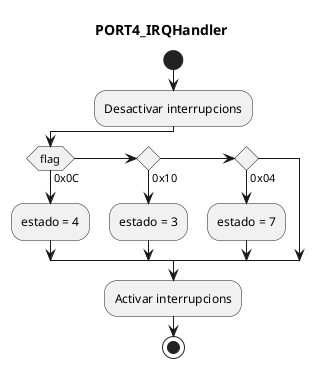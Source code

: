 @startuml

title PORT4_IRQHandler


start

:Desactivar interrupcions;

if (flag) then (0x0C)
  :estado = 4;
else if () then (0x10)
  :estado = 3;
else if () then (0x04)
  :estado = 7;
endif

:Activar interrupcions;

stop

@enduml

